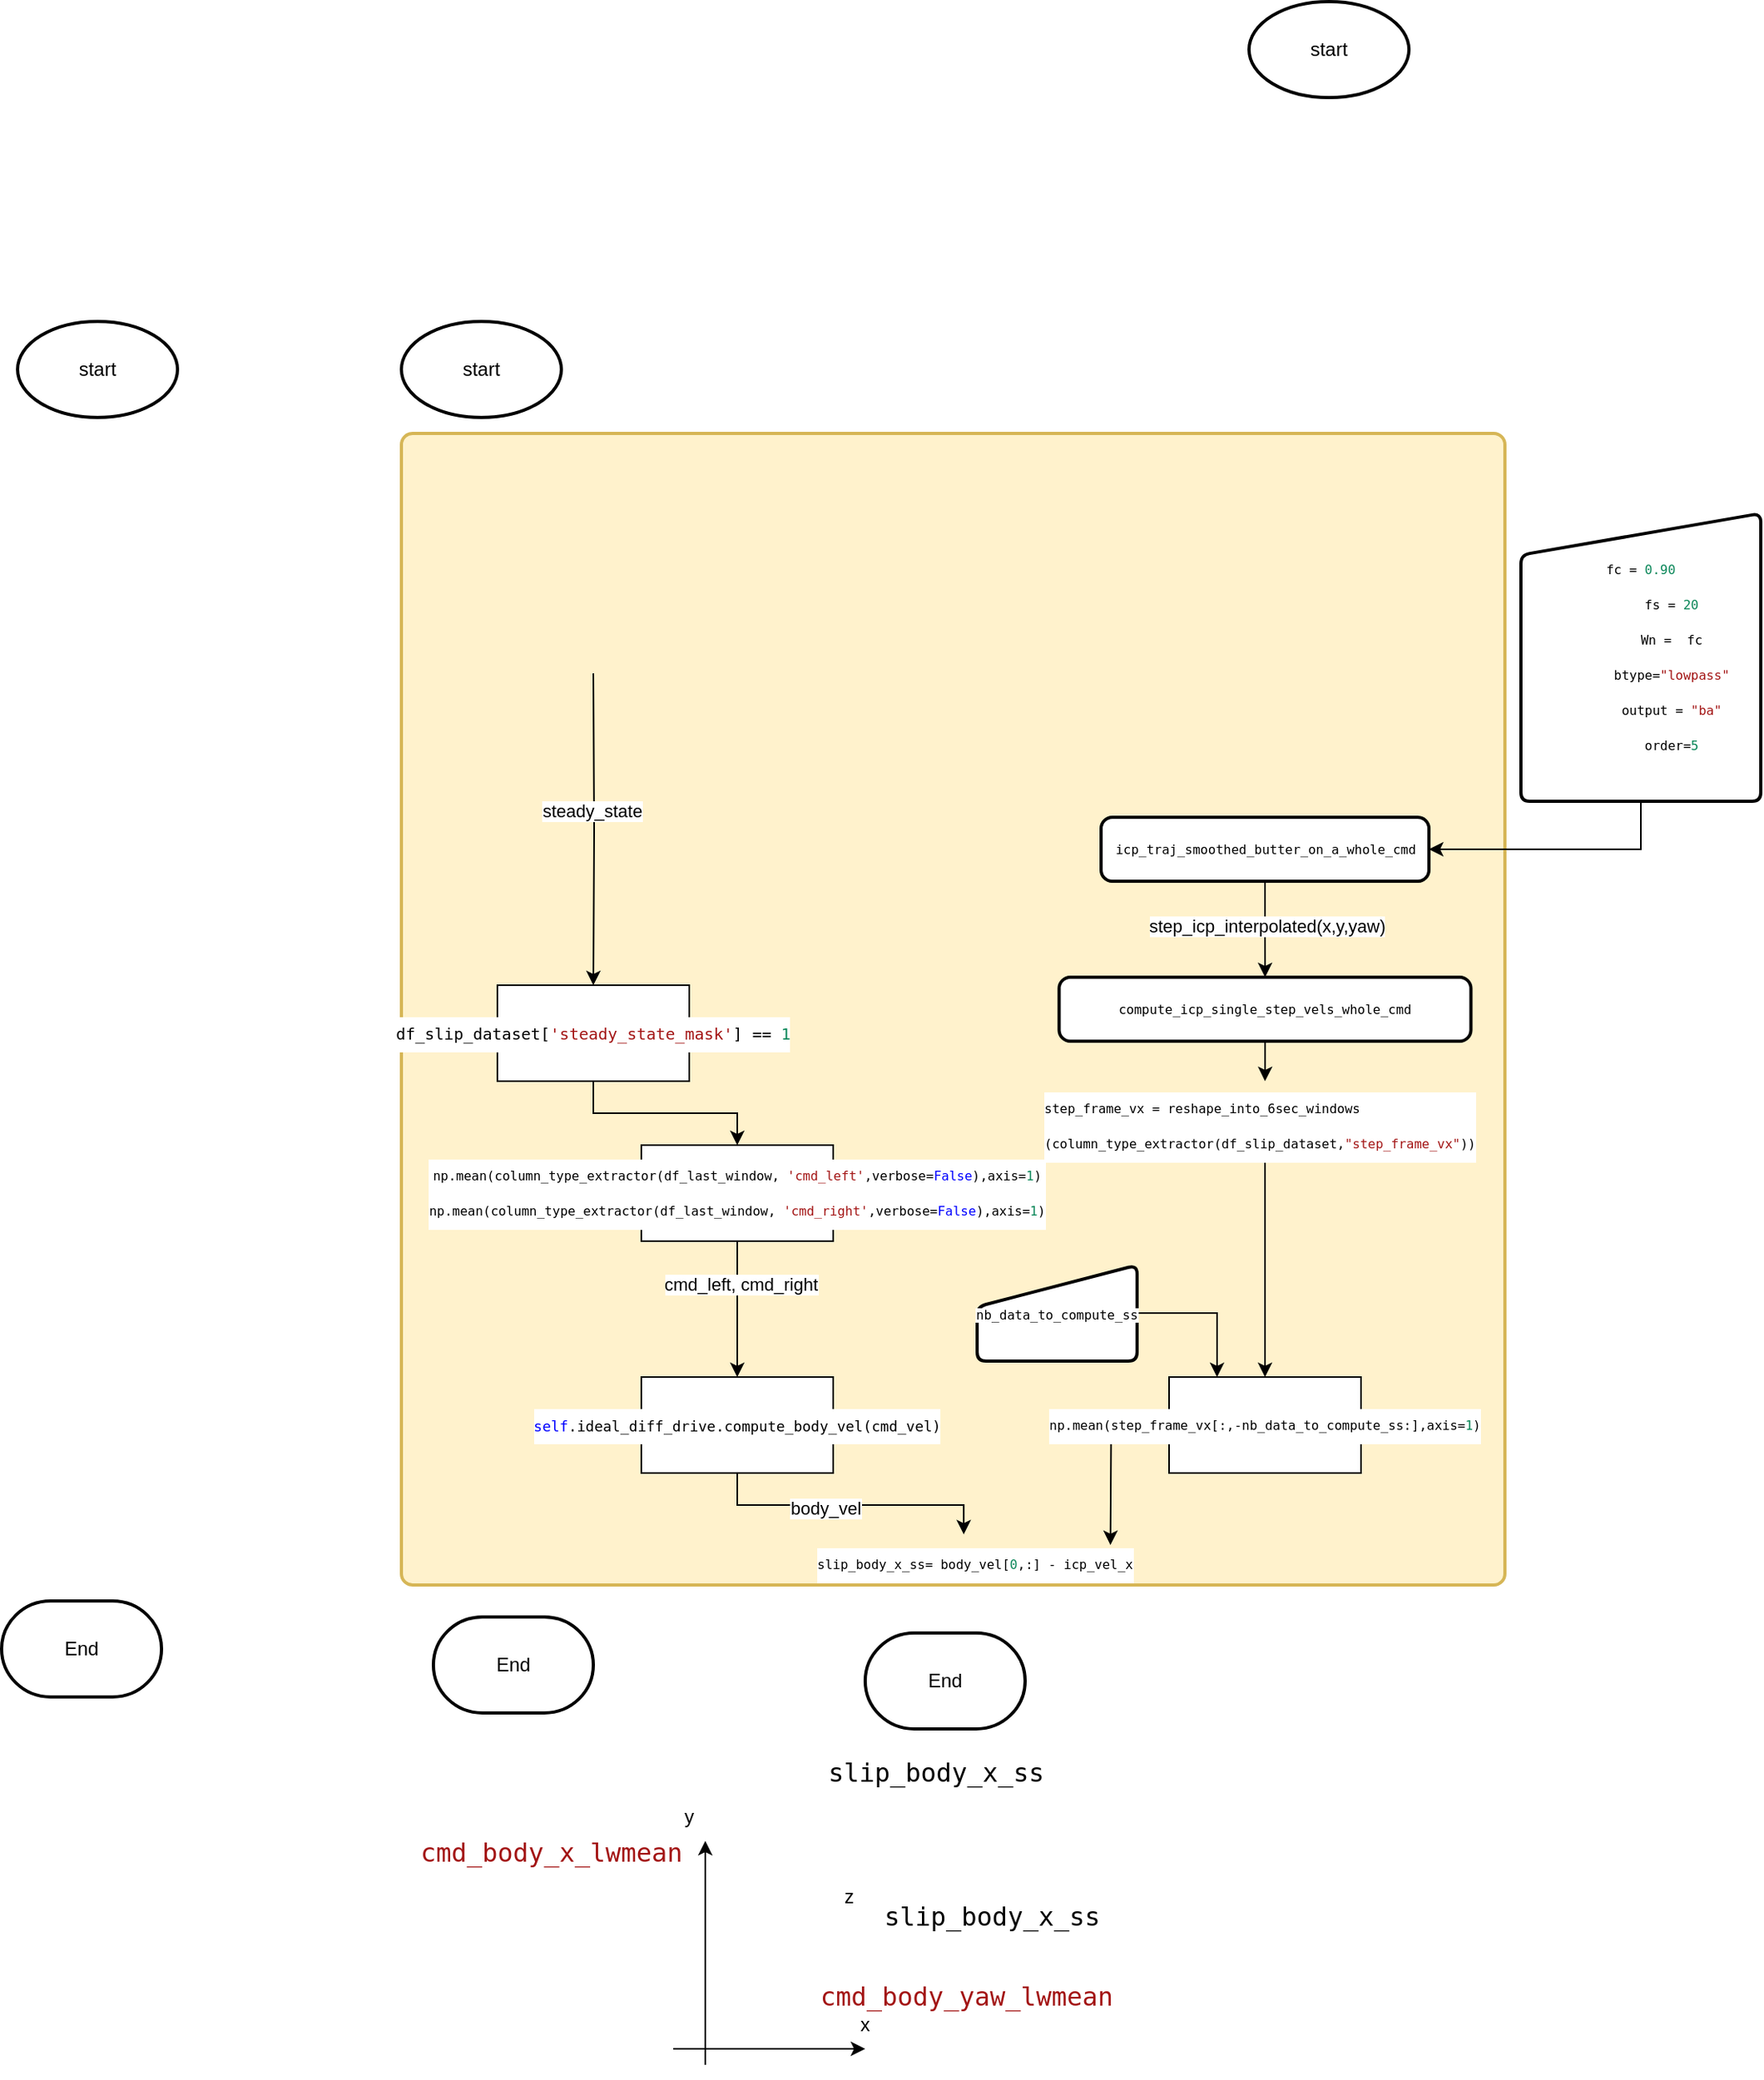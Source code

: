 <mxfile version="24.8.0">
  <diagram name="Page-1" id="_7Mi47ndJOTU_JMogV5w">
    <mxGraphModel dx="989" dy="1794" grid="1" gridSize="10" guides="1" tooltips="1" connect="1" arrows="1" fold="1" page="1" pageScale="1" pageWidth="827" pageHeight="1169" math="0" shadow="0">
      <root>
        <mxCell id="0" />
        <mxCell id="1" parent="0" />
        <mxCell id="k5P6EOGQu1ZiepA7MPoY-40" value="" style="rounded=1;whiteSpace=wrap;html=1;absoluteArcSize=1;arcSize=14;strokeWidth=2;fillColor=#fff2cc;strokeColor=#d6b656;" vertex="1" parent="1">
          <mxGeometry x="330" y="110" width="690" height="720" as="geometry" />
        </mxCell>
        <mxCell id="k5P6EOGQu1ZiepA7MPoY-1" value="End" style="strokeWidth=2;html=1;shape=mxgraph.flowchart.terminator;whiteSpace=wrap;" vertex="1" parent="1">
          <mxGeometry x="80" y="840" width="100" height="60" as="geometry" />
        </mxCell>
        <mxCell id="k5P6EOGQu1ZiepA7MPoY-2" value="start" style="strokeWidth=2;html=1;shape=mxgraph.flowchart.start_1;whiteSpace=wrap;" vertex="1" parent="1">
          <mxGeometry x="90" y="40" width="100" height="60" as="geometry" />
        </mxCell>
        <mxCell id="k5P6EOGQu1ZiepA7MPoY-4" value="&lt;div style=&quot;color: #000000;background-color: #ffffff;font-family: &#39;Droid Sans Mono&#39;, &#39;monospace&#39;, monospace;font-weight: normal;font-size: 16px;line-height: 22px;white-space: pre;&quot;&gt;&lt;div&gt;&lt;span style=&quot;color: #000000;&quot;&gt;slip_body_x_ss&lt;/span&gt;&lt;/div&gt;&lt;/div&gt;" style="text;whiteSpace=wrap;html=1;" vertex="1" parent="1">
          <mxGeometry x="630" y="1020" width="170" height="50" as="geometry" />
        </mxCell>
        <mxCell id="k5P6EOGQu1ZiepA7MPoY-5" value="" style="endArrow=classic;html=1;rounded=0;" edge="1" parent="1">
          <mxGeometry width="50" height="50" relative="1" as="geometry">
            <mxPoint x="520" y="1130" as="sourcePoint" />
            <mxPoint x="520" y="990" as="targetPoint" />
          </mxGeometry>
        </mxCell>
        <mxCell id="k5P6EOGQu1ZiepA7MPoY-6" value="" style="endArrow=classic;html=1;rounded=0;" edge="1" parent="1">
          <mxGeometry width="50" height="50" relative="1" as="geometry">
            <mxPoint x="500" y="1120" as="sourcePoint" />
            <mxPoint x="620" y="1120" as="targetPoint" />
          </mxGeometry>
        </mxCell>
        <mxCell id="k5P6EOGQu1ZiepA7MPoY-7" value="z" style="text;html=1;align=center;verticalAlign=middle;whiteSpace=wrap;rounded=0;" vertex="1" parent="1">
          <mxGeometry x="580" y="1010" width="60" height="30" as="geometry" />
        </mxCell>
        <mxCell id="k5P6EOGQu1ZiepA7MPoY-9" value="x" style="text;html=1;align=center;verticalAlign=middle;whiteSpace=wrap;rounded=0;" vertex="1" parent="1">
          <mxGeometry x="590" y="1090" width="60" height="30" as="geometry" />
        </mxCell>
        <mxCell id="k5P6EOGQu1ZiepA7MPoY-11" value="y" style="text;html=1;align=center;verticalAlign=middle;whiteSpace=wrap;rounded=0;" vertex="1" parent="1">
          <mxGeometry x="480" y="960" width="60" height="30" as="geometry" />
        </mxCell>
        <mxCell id="k5P6EOGQu1ZiepA7MPoY-12" value="&lt;div style=&quot;color: #000000;background-color: #ffffff;font-family: &#39;Droid Sans Mono&#39;, &#39;monospace&#39;, monospace;font-weight: normal;font-size: 16px;line-height: 22px;white-space: pre;&quot;&gt;&lt;div&gt;&lt;span style=&quot;color: #a31515;&quot;&gt;cmd_body_yaw_lwmean&lt;/span&gt;&lt;/div&gt;&lt;/div&gt;" style="text;whiteSpace=wrap;html=1;" vertex="1" parent="1">
          <mxGeometry x="590" y="1070" width="220" height="50" as="geometry" />
        </mxCell>
        <mxCell id="k5P6EOGQu1ZiepA7MPoY-13" value="&lt;div style=&quot;color: #000000;background-color: #ffffff;font-family: &#39;Droid Sans Mono&#39;, &#39;monospace&#39;, monospace;font-weight: normal;font-size: 16px;line-height: 22px;white-space: pre;&quot;&gt;&lt;div&gt;&lt;span style=&quot;color: #a31515;&quot;&gt;cmd_body_x_lwmean&lt;/span&gt;&lt;/div&gt;&lt;/div&gt;" style="text;whiteSpace=wrap;html=1;" vertex="1" parent="1">
          <mxGeometry x="340" y="980" width="200" height="50" as="geometry" />
        </mxCell>
        <mxCell id="k5P6EOGQu1ZiepA7MPoY-14" value="start" style="strokeWidth=2;html=1;shape=mxgraph.flowchart.start_1;whiteSpace=wrap;" vertex="1" parent="1">
          <mxGeometry x="330" y="40" width="100" height="60" as="geometry" />
        </mxCell>
        <mxCell id="k5P6EOGQu1ZiepA7MPoY-15" value="End" style="strokeWidth=2;html=1;shape=mxgraph.flowchart.terminator;whiteSpace=wrap;" vertex="1" parent="1">
          <mxGeometry x="350" y="850" width="100" height="60" as="geometry" />
        </mxCell>
        <mxCell id="k5P6EOGQu1ZiepA7MPoY-16" value="End" style="strokeWidth=2;html=1;shape=mxgraph.flowchart.terminator;whiteSpace=wrap;" vertex="1" parent="1">
          <mxGeometry x="620" y="860" width="100" height="60" as="geometry" />
        </mxCell>
        <mxCell id="k5P6EOGQu1ZiepA7MPoY-27" style="edgeStyle=orthogonalEdgeStyle;rounded=0;orthogonalLoop=1;jettySize=auto;html=1;" edge="1" parent="1" target="k5P6EOGQu1ZiepA7MPoY-23">
          <mxGeometry relative="1" as="geometry">
            <mxPoint x="450" y="260" as="sourcePoint" />
          </mxGeometry>
        </mxCell>
        <mxCell id="k5P6EOGQu1ZiepA7MPoY-28" value="steady_state" style="edgeLabel;html=1;align=center;verticalAlign=middle;resizable=0;points=[];" vertex="1" connectable="0" parent="k5P6EOGQu1ZiepA7MPoY-27">
          <mxGeometry x="-0.121" y="-2" relative="1" as="geometry">
            <mxPoint as="offset" />
          </mxGeometry>
        </mxCell>
        <mxCell id="k5P6EOGQu1ZiepA7MPoY-35" style="edgeStyle=orthogonalEdgeStyle;rounded=0;orthogonalLoop=1;jettySize=auto;html=1;exitX=0.5;exitY=1;exitDx=0;exitDy=0;" edge="1" parent="1" source="k5P6EOGQu1ZiepA7MPoY-37">
          <mxGeometry relative="1" as="geometry">
            <mxPoint x="870" y="700" as="targetPoint" />
            <mxPoint x="860" y="490" as="sourcePoint" />
          </mxGeometry>
        </mxCell>
        <mxCell id="k5P6EOGQu1ZiepA7MPoY-17" value="start" style="strokeWidth=2;html=1;shape=mxgraph.flowchart.start_1;whiteSpace=wrap;" vertex="1" parent="1">
          <mxGeometry x="860" y="-160" width="100" height="60" as="geometry" />
        </mxCell>
        <mxCell id="k5P6EOGQu1ZiepA7MPoY-18" value="&lt;div style=&quot;color: #000000;background-color: #ffffff;font-family: &#39;Droid Sans Mono&#39;, &#39;monospace&#39;, monospace;font-weight: normal;font-size: 16px;line-height: 22px;white-space: pre;&quot;&gt;&lt;div&gt;&lt;span style=&quot;color: #000000;&quot;&gt;slip_body_x_ss&lt;/span&gt;&lt;/div&gt;&lt;/div&gt;" style="text;whiteSpace=wrap;html=1;" vertex="1" parent="1">
          <mxGeometry x="595" y="930" width="170" height="50" as="geometry" />
        </mxCell>
        <mxCell id="k5P6EOGQu1ZiepA7MPoY-19" value="&lt;div style=&quot;color: rgb(0, 0, 0); background-color: rgb(255, 255, 255); font-family: &amp;quot;Droid Sans Mono&amp;quot;, &amp;quot;monospace&amp;quot;, monospace; font-weight: normal; font-size: 8px; line-height: 22px; white-space: pre;&quot;&gt;&lt;div style=&quot;&quot;&gt;&lt;span style=&quot;&quot;&gt;slip_body_x_ss&lt;/span&gt;&lt;span style=&quot;color: rgb(0, 0, 0);&quot;&gt;= body_vel[&lt;/span&gt;&lt;span style=&quot;color: rgb(9, 134, 88);&quot;&gt;0&lt;/span&gt;&lt;span style=&quot;color: rgb(0, 0, 0);&quot;&gt;,:] - icp_vel_x&lt;/span&gt;&lt;/div&gt;&lt;/div&gt;" style="text;whiteSpace=wrap;html=1;fontSize=11;" vertex="1" parent="1">
          <mxGeometry x="587.5" y="800" width="255" height="30" as="geometry" />
        </mxCell>
        <mxCell id="k5P6EOGQu1ZiepA7MPoY-21" style="edgeStyle=orthogonalEdgeStyle;rounded=0;orthogonalLoop=1;jettySize=auto;html=1;entryX=0.369;entryY=-0.056;entryDx=0;entryDy=0;entryPerimeter=0;" edge="1" parent="1" source="k5P6EOGQu1ZiepA7MPoY-20" target="k5P6EOGQu1ZiepA7MPoY-19">
          <mxGeometry relative="1" as="geometry" />
        </mxCell>
        <mxCell id="k5P6EOGQu1ZiepA7MPoY-26" value="body_vel" style="edgeLabel;html=1;align=center;verticalAlign=middle;resizable=0;points=[];" vertex="1" connectable="0" parent="k5P6EOGQu1ZiepA7MPoY-21">
          <mxGeometry x="-0.167" y="-2" relative="1" as="geometry">
            <mxPoint as="offset" />
          </mxGeometry>
        </mxCell>
        <mxCell id="k5P6EOGQu1ZiepA7MPoY-20" value="&lt;div style=&quot;background-color: rgb(255, 255, 255); font-family: &amp;quot;Droid Sans Mono&amp;quot;, &amp;quot;monospace&amp;quot;, monospace; font-size: 9px; line-height: 22px; white-space: pre;&quot;&gt;&lt;span style=&quot;color: rgb(0, 0, 255); font-size: 9px;&quot;&gt;self&lt;/span&gt;.ideal_diff_drive.compute_body_vel(cmd_vel)&lt;/div&gt;" style="rounded=0;whiteSpace=wrap;html=1;fontSize=9;" vertex="1" parent="1">
          <mxGeometry x="480" y="700" width="120" height="60" as="geometry" />
        </mxCell>
        <mxCell id="k5P6EOGQu1ZiepA7MPoY-24" style="edgeStyle=orthogonalEdgeStyle;rounded=0;orthogonalLoop=1;jettySize=auto;html=1;entryX=0.5;entryY=0;entryDx=0;entryDy=0;" edge="1" parent="1" source="k5P6EOGQu1ZiepA7MPoY-22" target="k5P6EOGQu1ZiepA7MPoY-20">
          <mxGeometry relative="1" as="geometry" />
        </mxCell>
        <mxCell id="k5P6EOGQu1ZiepA7MPoY-25" value="cmd_left, cmd_right" style="edgeLabel;html=1;align=center;verticalAlign=middle;resizable=0;points=[];" vertex="1" connectable="0" parent="k5P6EOGQu1ZiepA7MPoY-24">
          <mxGeometry x="-0.372" y="2" relative="1" as="geometry">
            <mxPoint as="offset" />
          </mxGeometry>
        </mxCell>
        <mxCell id="k5P6EOGQu1ZiepA7MPoY-22" value="&lt;div style=&quot;background-color: rgb(255, 255, 255); font-family: &amp;quot;Droid Sans Mono&amp;quot;, &amp;quot;monospace&amp;quot;, monospace; line-height: 22px; white-space: pre;&quot;&gt;&lt;font style=&quot;font-size: 8px;&quot;&gt;np.mean(column_type_extractor(df_last_window, &lt;span style=&quot;color: rgb(163, 21, 21);&quot;&gt;&#39;cmd_left&#39;&lt;/span&gt;,verbose=&lt;span style=&quot;color: rgb(0, 0, 255);&quot;&gt;False&lt;/span&gt;),axis=&lt;span style=&quot;color: rgb(9, 134, 88);&quot;&gt;1&lt;/span&gt;)&lt;/font&gt;&lt;/div&gt;&lt;div style=&quot;background-color: rgb(255, 255, 255); font-family: &amp;quot;Droid Sans Mono&amp;quot;, &amp;quot;monospace&amp;quot;, monospace; line-height: 22px; white-space: pre;&quot;&gt;&lt;div style=&quot;line-height: 22px;&quot;&gt;&lt;font style=&quot;font-size: 8px;&quot;&gt;np.mean(column_type_extractor(df_last_window, &lt;span style=&quot;color: rgb(163, 21, 21);&quot;&gt;&#39;cmd_right&#39;&lt;/span&gt;,verbose=&lt;span style=&quot;color: rgb(0, 0, 255);&quot;&gt;False&lt;/span&gt;),axis=&lt;span style=&quot;color: rgb(9, 134, 88);&quot;&gt;1&lt;/span&gt;)&lt;/font&gt;&lt;/div&gt;&lt;/div&gt;" style="rounded=0;whiteSpace=wrap;html=1;fontSize=8;" vertex="1" parent="1">
          <mxGeometry x="480" y="555" width="120" height="60" as="geometry" />
        </mxCell>
        <mxCell id="k5P6EOGQu1ZiepA7MPoY-33" style="edgeStyle=orthogonalEdgeStyle;rounded=0;orthogonalLoop=1;jettySize=auto;html=1;" edge="1" parent="1" source="k5P6EOGQu1ZiepA7MPoY-23" target="k5P6EOGQu1ZiepA7MPoY-22">
          <mxGeometry relative="1" as="geometry" />
        </mxCell>
        <mxCell id="k5P6EOGQu1ZiepA7MPoY-23" value="&lt;div style=&quot;background-color: rgb(255, 255, 255); font-family: &amp;quot;Droid Sans Mono&amp;quot;, &amp;quot;monospace&amp;quot;, monospace; font-size: 10px; line-height: 22px; white-space: pre;&quot;&gt;df_slip_dataset[&lt;span style=&quot;color: rgb(163, 21, 21); font-size: 10px;&quot;&gt;&#39;steady_state_mask&#39;&lt;/span&gt;] == &lt;span style=&quot;color: rgb(9, 134, 88); font-size: 10px;&quot;&gt;1&lt;/span&gt;&lt;/div&gt;" style="rounded=0;whiteSpace=wrap;html=1;fontSize=10;" vertex="1" parent="1">
          <mxGeometry x="390" y="455" width="120" height="60" as="geometry" />
        </mxCell>
        <mxCell id="k5P6EOGQu1ZiepA7MPoY-32" style="edgeStyle=orthogonalEdgeStyle;rounded=0;orthogonalLoop=1;jettySize=auto;html=1;" edge="1" parent="1" source="k5P6EOGQu1ZiepA7MPoY-29">
          <mxGeometry relative="1" as="geometry">
            <mxPoint x="773.333" y="805" as="targetPoint" />
          </mxGeometry>
        </mxCell>
        <mxCell id="k5P6EOGQu1ZiepA7MPoY-29" value="&lt;div style=&quot;background-color: rgb(255, 255, 255); font-family: &amp;quot;Droid Sans Mono&amp;quot;, &amp;quot;monospace&amp;quot;, monospace; font-size: 8px; line-height: 22px; white-space: pre;&quot;&gt;&lt;div style=&quot;font-size: 8px; line-height: 22px;&quot;&gt;np.mean(step_frame_vx[:,-nb_data_to_compute_ss:],axis=&lt;span style=&quot;color: rgb(9, 134, 88); font-size: 8px;&quot;&gt;1&lt;/span&gt;)&lt;/div&gt;&lt;/div&gt;" style="rounded=0;whiteSpace=wrap;html=1;fontSize=8;" vertex="1" parent="1">
          <mxGeometry x="810" y="700" width="120" height="60" as="geometry" />
        </mxCell>
        <mxCell id="k5P6EOGQu1ZiepA7MPoY-31" style="edgeStyle=orthogonalEdgeStyle;rounded=0;orthogonalLoop=1;jettySize=auto;html=1;entryX=0.25;entryY=0;entryDx=0;entryDy=0;" edge="1" parent="1" source="k5P6EOGQu1ZiepA7MPoY-30" target="k5P6EOGQu1ZiepA7MPoY-29">
          <mxGeometry relative="1" as="geometry" />
        </mxCell>
        <mxCell id="k5P6EOGQu1ZiepA7MPoY-30" value="&lt;span style=&quot;font-family: &amp;quot;Droid Sans Mono&amp;quot;, &amp;quot;monospace&amp;quot;, monospace; font-size: 8px; white-space: pre; background-color: rgb(255, 255, 255);&quot;&gt;nb_data_to_compute_ss&lt;/span&gt;" style="html=1;strokeWidth=2;shape=manualInput;whiteSpace=wrap;rounded=1;size=26;arcSize=11;" vertex="1" parent="1">
          <mxGeometry x="690" y="630" width="100" height="60" as="geometry" />
        </mxCell>
        <mxCell id="k5P6EOGQu1ZiepA7MPoY-37" value="&lt;div style=&quot;color: rgb(0, 0, 0); background-color: rgb(255, 255, 255); font-family: &amp;quot;Droid Sans Mono&amp;quot;, &amp;quot;monospace&amp;quot;, monospace; font-weight: normal; font-size: 8px; line-height: 22px; white-space: pre;&quot;&gt;&lt;div&gt;&lt;span style=&quot;color: #000000;&quot;&gt;step_frame_vx = reshape_into_6sec_windows&lt;br/&gt;(column_type_extractor(df_slip_dataset,&lt;/span&gt;&lt;span style=&quot;color: #a31515;&quot;&gt;&quot;step_frame_vx&quot;&lt;/span&gt;&lt;span style=&quot;color: #000000;&quot;&gt;))&lt;/span&gt;&lt;/div&gt;&lt;/div&gt;" style="text;whiteSpace=wrap;html=1;" vertex="1" parent="1">
          <mxGeometry x="730" y="515" width="280" height="50" as="geometry" />
        </mxCell>
        <mxCell id="k5P6EOGQu1ZiepA7MPoY-48" style="edgeStyle=orthogonalEdgeStyle;rounded=0;orthogonalLoop=1;jettySize=auto;html=1;" edge="1" parent="1" source="k5P6EOGQu1ZiepA7MPoY-43" target="k5P6EOGQu1ZiepA7MPoY-47">
          <mxGeometry relative="1" as="geometry" />
        </mxCell>
        <mxCell id="k5P6EOGQu1ZiepA7MPoY-49" value="step_icp_interpolated(x,y,yaw)" style="edgeLabel;html=1;align=center;verticalAlign=middle;resizable=0;points=[];" vertex="1" connectable="0" parent="k5P6EOGQu1ZiepA7MPoY-48">
          <mxGeometry x="-0.085" y="1" relative="1" as="geometry">
            <mxPoint as="offset" />
          </mxGeometry>
        </mxCell>
        <mxCell id="k5P6EOGQu1ZiepA7MPoY-43" value="&lt;span style=&quot;font-family: &amp;quot;Droid Sans Mono&amp;quot;, &amp;quot;monospace&amp;quot;, monospace; font-size: 8px; text-align: left; white-space: pre; background-color: rgb(255, 255, 255);&quot;&gt;icp_traj_smoothed_butter_on_a_whole_cmd&lt;/span&gt;" style="rounded=1;whiteSpace=wrap;html=1;absoluteArcSize=1;arcSize=14;strokeWidth=2;fontSize=8;" vertex="1" parent="1">
          <mxGeometry x="767.5" y="350" width="205" height="40" as="geometry" />
        </mxCell>
        <mxCell id="k5P6EOGQu1ZiepA7MPoY-46" style="edgeStyle=orthogonalEdgeStyle;rounded=0;orthogonalLoop=1;jettySize=auto;html=1;exitX=0.5;exitY=1;exitDx=0;exitDy=0;" edge="1" parent="1" source="k5P6EOGQu1ZiepA7MPoY-45" target="k5P6EOGQu1ZiepA7MPoY-43">
          <mxGeometry relative="1" as="geometry">
            <Array as="points">
              <mxPoint x="1105" y="370" />
            </Array>
          </mxGeometry>
        </mxCell>
        <mxCell id="k5P6EOGQu1ZiepA7MPoY-45" value="&lt;div style=&quot;background-color: rgb(255, 255, 255); font-family: &amp;quot;Droid Sans Mono&amp;quot;, &amp;quot;monospace&amp;quot;, monospace; line-height: 22px; white-space: pre; font-size: 8px;&quot;&gt;&lt;div&gt;fc = &lt;span style=&quot;color: #098658;&quot;&gt;0.90&lt;/span&gt;&lt;/div&gt;&lt;div&gt;        fs = &lt;span style=&quot;color: #098658;&quot;&gt;20&lt;/span&gt;&lt;/div&gt;&lt;div&gt;        Wn =  fc&lt;/div&gt;&lt;div&gt;        btype=&lt;span style=&quot;color: #a31515;&quot;&gt;&quot;lowpass&quot;&lt;/span&gt;&lt;/div&gt;&lt;div&gt;        output = &lt;span style=&quot;color: #a31515;&quot;&gt;&quot;ba&quot;&lt;/span&gt;&lt;/div&gt;&lt;div&gt;        order=&lt;span style=&quot;color: #098658;&quot;&gt;5&lt;/span&gt;&lt;/div&gt;&lt;/div&gt;" style="html=1;strokeWidth=2;shape=manualInput;whiteSpace=wrap;rounded=1;size=26;arcSize=11;" vertex="1" parent="1">
          <mxGeometry x="1030" y="160" width="150" height="180" as="geometry" />
        </mxCell>
        <mxCell id="k5P6EOGQu1ZiepA7MPoY-50" style="edgeStyle=orthogonalEdgeStyle;rounded=0;orthogonalLoop=1;jettySize=auto;html=1;" edge="1" parent="1" source="k5P6EOGQu1ZiepA7MPoY-47" target="k5P6EOGQu1ZiepA7MPoY-37">
          <mxGeometry relative="1" as="geometry">
            <mxPoint x="870.0" y="380" as="targetPoint" />
          </mxGeometry>
        </mxCell>
        <mxCell id="k5P6EOGQu1ZiepA7MPoY-47" value="&lt;div style=&quot;background-color: rgb(255, 255, 255); font-family: &amp;quot;Droid Sans Mono&amp;quot;, &amp;quot;monospace&amp;quot;, monospace; font-size: 8px; line-height: 22px; white-space: pre;&quot;&gt;compute_icp_single_step_vels_whole_cmd&lt;/div&gt;" style="rounded=1;whiteSpace=wrap;html=1;absoluteArcSize=1;arcSize=14;strokeWidth=2;fontSize=8;" vertex="1" parent="1">
          <mxGeometry x="741.25" y="450" width="257.5" height="40" as="geometry" />
        </mxCell>
      </root>
    </mxGraphModel>
  </diagram>
</mxfile>
